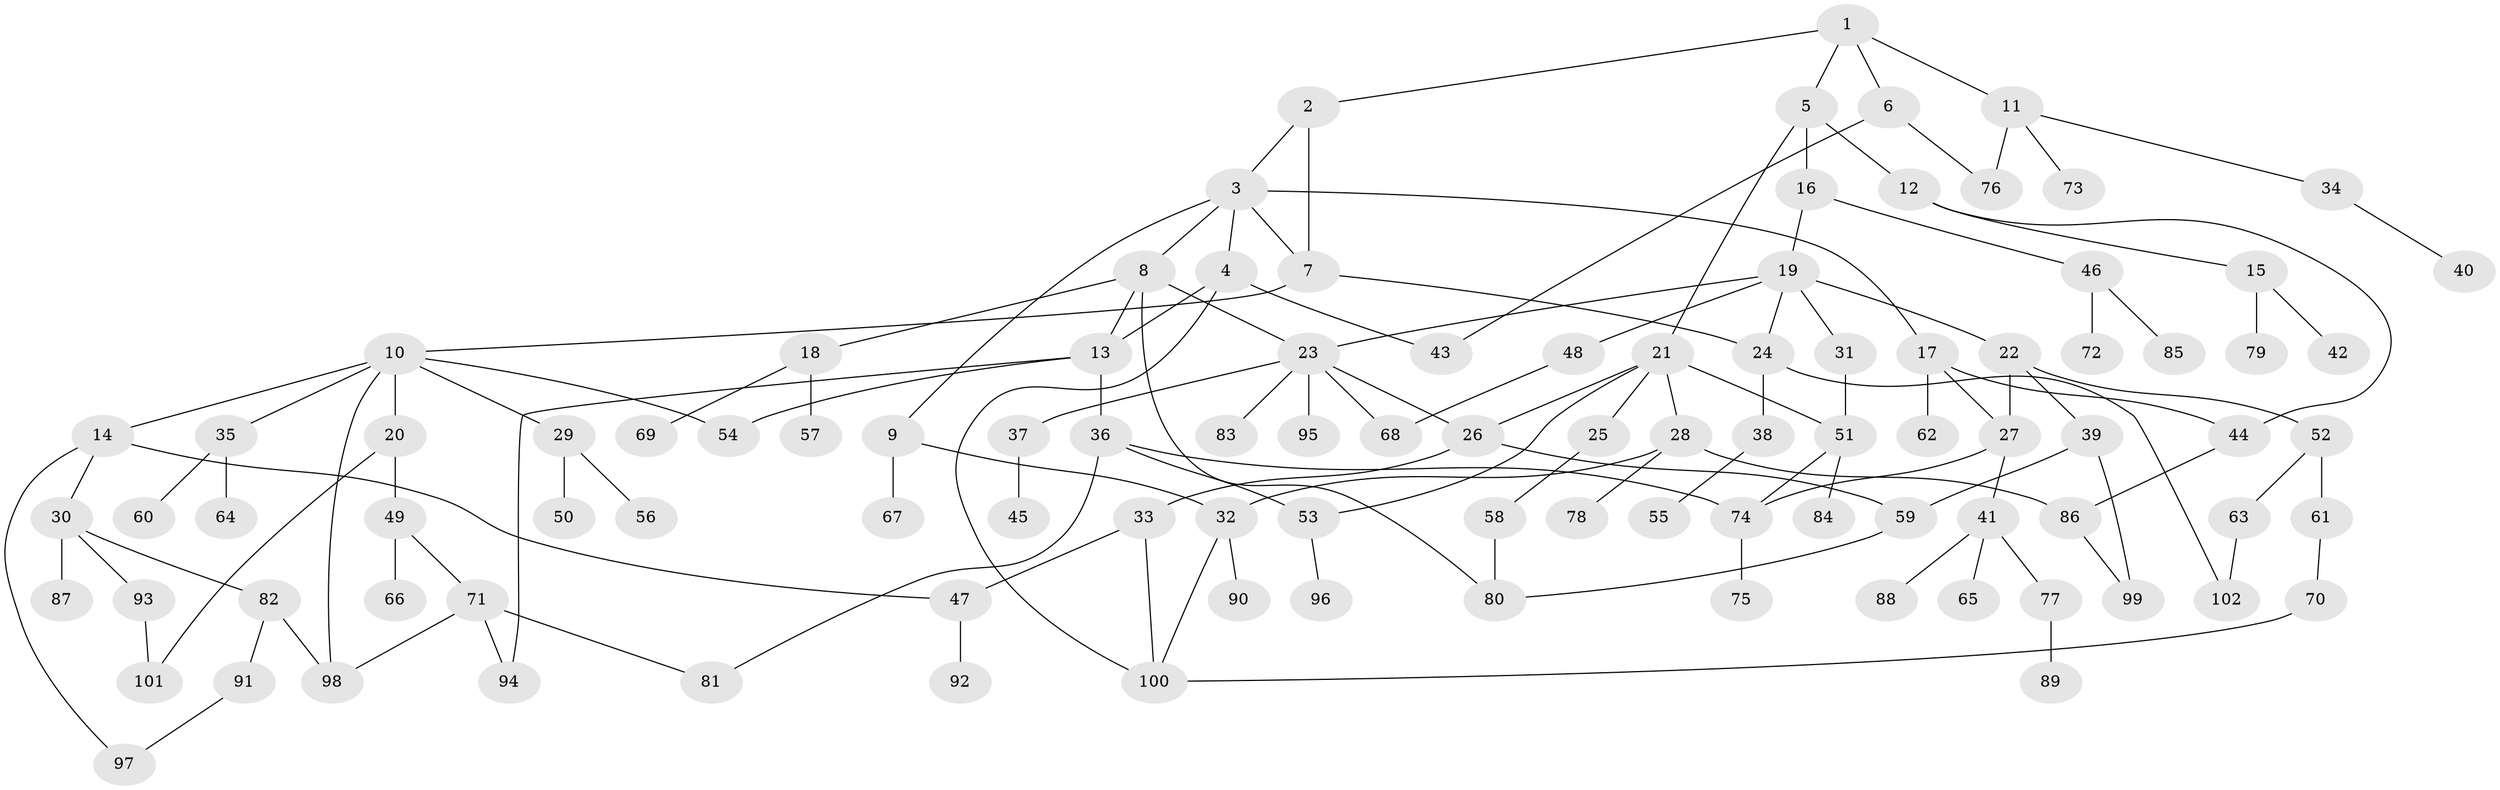 // Generated by graph-tools (version 1.1) at 2025/49/03/09/25 03:49:24]
// undirected, 102 vertices, 133 edges
graph export_dot {
graph [start="1"]
  node [color=gray90,style=filled];
  1;
  2;
  3;
  4;
  5;
  6;
  7;
  8;
  9;
  10;
  11;
  12;
  13;
  14;
  15;
  16;
  17;
  18;
  19;
  20;
  21;
  22;
  23;
  24;
  25;
  26;
  27;
  28;
  29;
  30;
  31;
  32;
  33;
  34;
  35;
  36;
  37;
  38;
  39;
  40;
  41;
  42;
  43;
  44;
  45;
  46;
  47;
  48;
  49;
  50;
  51;
  52;
  53;
  54;
  55;
  56;
  57;
  58;
  59;
  60;
  61;
  62;
  63;
  64;
  65;
  66;
  67;
  68;
  69;
  70;
  71;
  72;
  73;
  74;
  75;
  76;
  77;
  78;
  79;
  80;
  81;
  82;
  83;
  84;
  85;
  86;
  87;
  88;
  89;
  90;
  91;
  92;
  93;
  94;
  95;
  96;
  97;
  98;
  99;
  100;
  101;
  102;
  1 -- 2;
  1 -- 5;
  1 -- 6;
  1 -- 11;
  2 -- 3;
  2 -- 7;
  3 -- 4;
  3 -- 7;
  3 -- 8;
  3 -- 9;
  3 -- 17;
  4 -- 13;
  4 -- 43;
  4 -- 100;
  5 -- 12;
  5 -- 16;
  5 -- 21;
  6 -- 43;
  6 -- 76;
  7 -- 10;
  7 -- 24;
  8 -- 18;
  8 -- 23;
  8 -- 80;
  8 -- 13;
  9 -- 32;
  9 -- 67;
  10 -- 14;
  10 -- 20;
  10 -- 29;
  10 -- 35;
  10 -- 98;
  10 -- 54;
  11 -- 34;
  11 -- 73;
  11 -- 76;
  12 -- 15;
  12 -- 44;
  13 -- 36;
  13 -- 54;
  13 -- 94;
  14 -- 30;
  14 -- 47;
  14 -- 97;
  15 -- 42;
  15 -- 79;
  16 -- 19;
  16 -- 46;
  17 -- 44;
  17 -- 62;
  17 -- 27;
  18 -- 57;
  18 -- 69;
  19 -- 22;
  19 -- 31;
  19 -- 48;
  19 -- 23;
  19 -- 24;
  20 -- 49;
  20 -- 101;
  21 -- 25;
  21 -- 26;
  21 -- 28;
  21 -- 51;
  21 -- 53;
  22 -- 27;
  22 -- 39;
  22 -- 52;
  23 -- 37;
  23 -- 83;
  23 -- 95;
  23 -- 26;
  23 -- 68;
  24 -- 38;
  24 -- 102;
  25 -- 58;
  26 -- 33;
  26 -- 59;
  27 -- 41;
  27 -- 74;
  28 -- 78;
  28 -- 86;
  28 -- 32;
  29 -- 50;
  29 -- 56;
  30 -- 82;
  30 -- 87;
  30 -- 93;
  31 -- 51;
  32 -- 90;
  32 -- 100;
  33 -- 47;
  33 -- 100;
  34 -- 40;
  35 -- 60;
  35 -- 64;
  36 -- 53;
  36 -- 81;
  36 -- 74;
  37 -- 45;
  38 -- 55;
  39 -- 59;
  39 -- 99;
  41 -- 65;
  41 -- 77;
  41 -- 88;
  44 -- 86;
  46 -- 72;
  46 -- 85;
  47 -- 92;
  48 -- 68;
  49 -- 66;
  49 -- 71;
  51 -- 84;
  51 -- 74;
  52 -- 61;
  52 -- 63;
  53 -- 96;
  58 -- 80;
  59 -- 80;
  61 -- 70;
  63 -- 102;
  70 -- 100;
  71 -- 81;
  71 -- 94;
  71 -- 98;
  74 -- 75;
  77 -- 89;
  82 -- 91;
  82 -- 98;
  86 -- 99;
  91 -- 97;
  93 -- 101;
}
